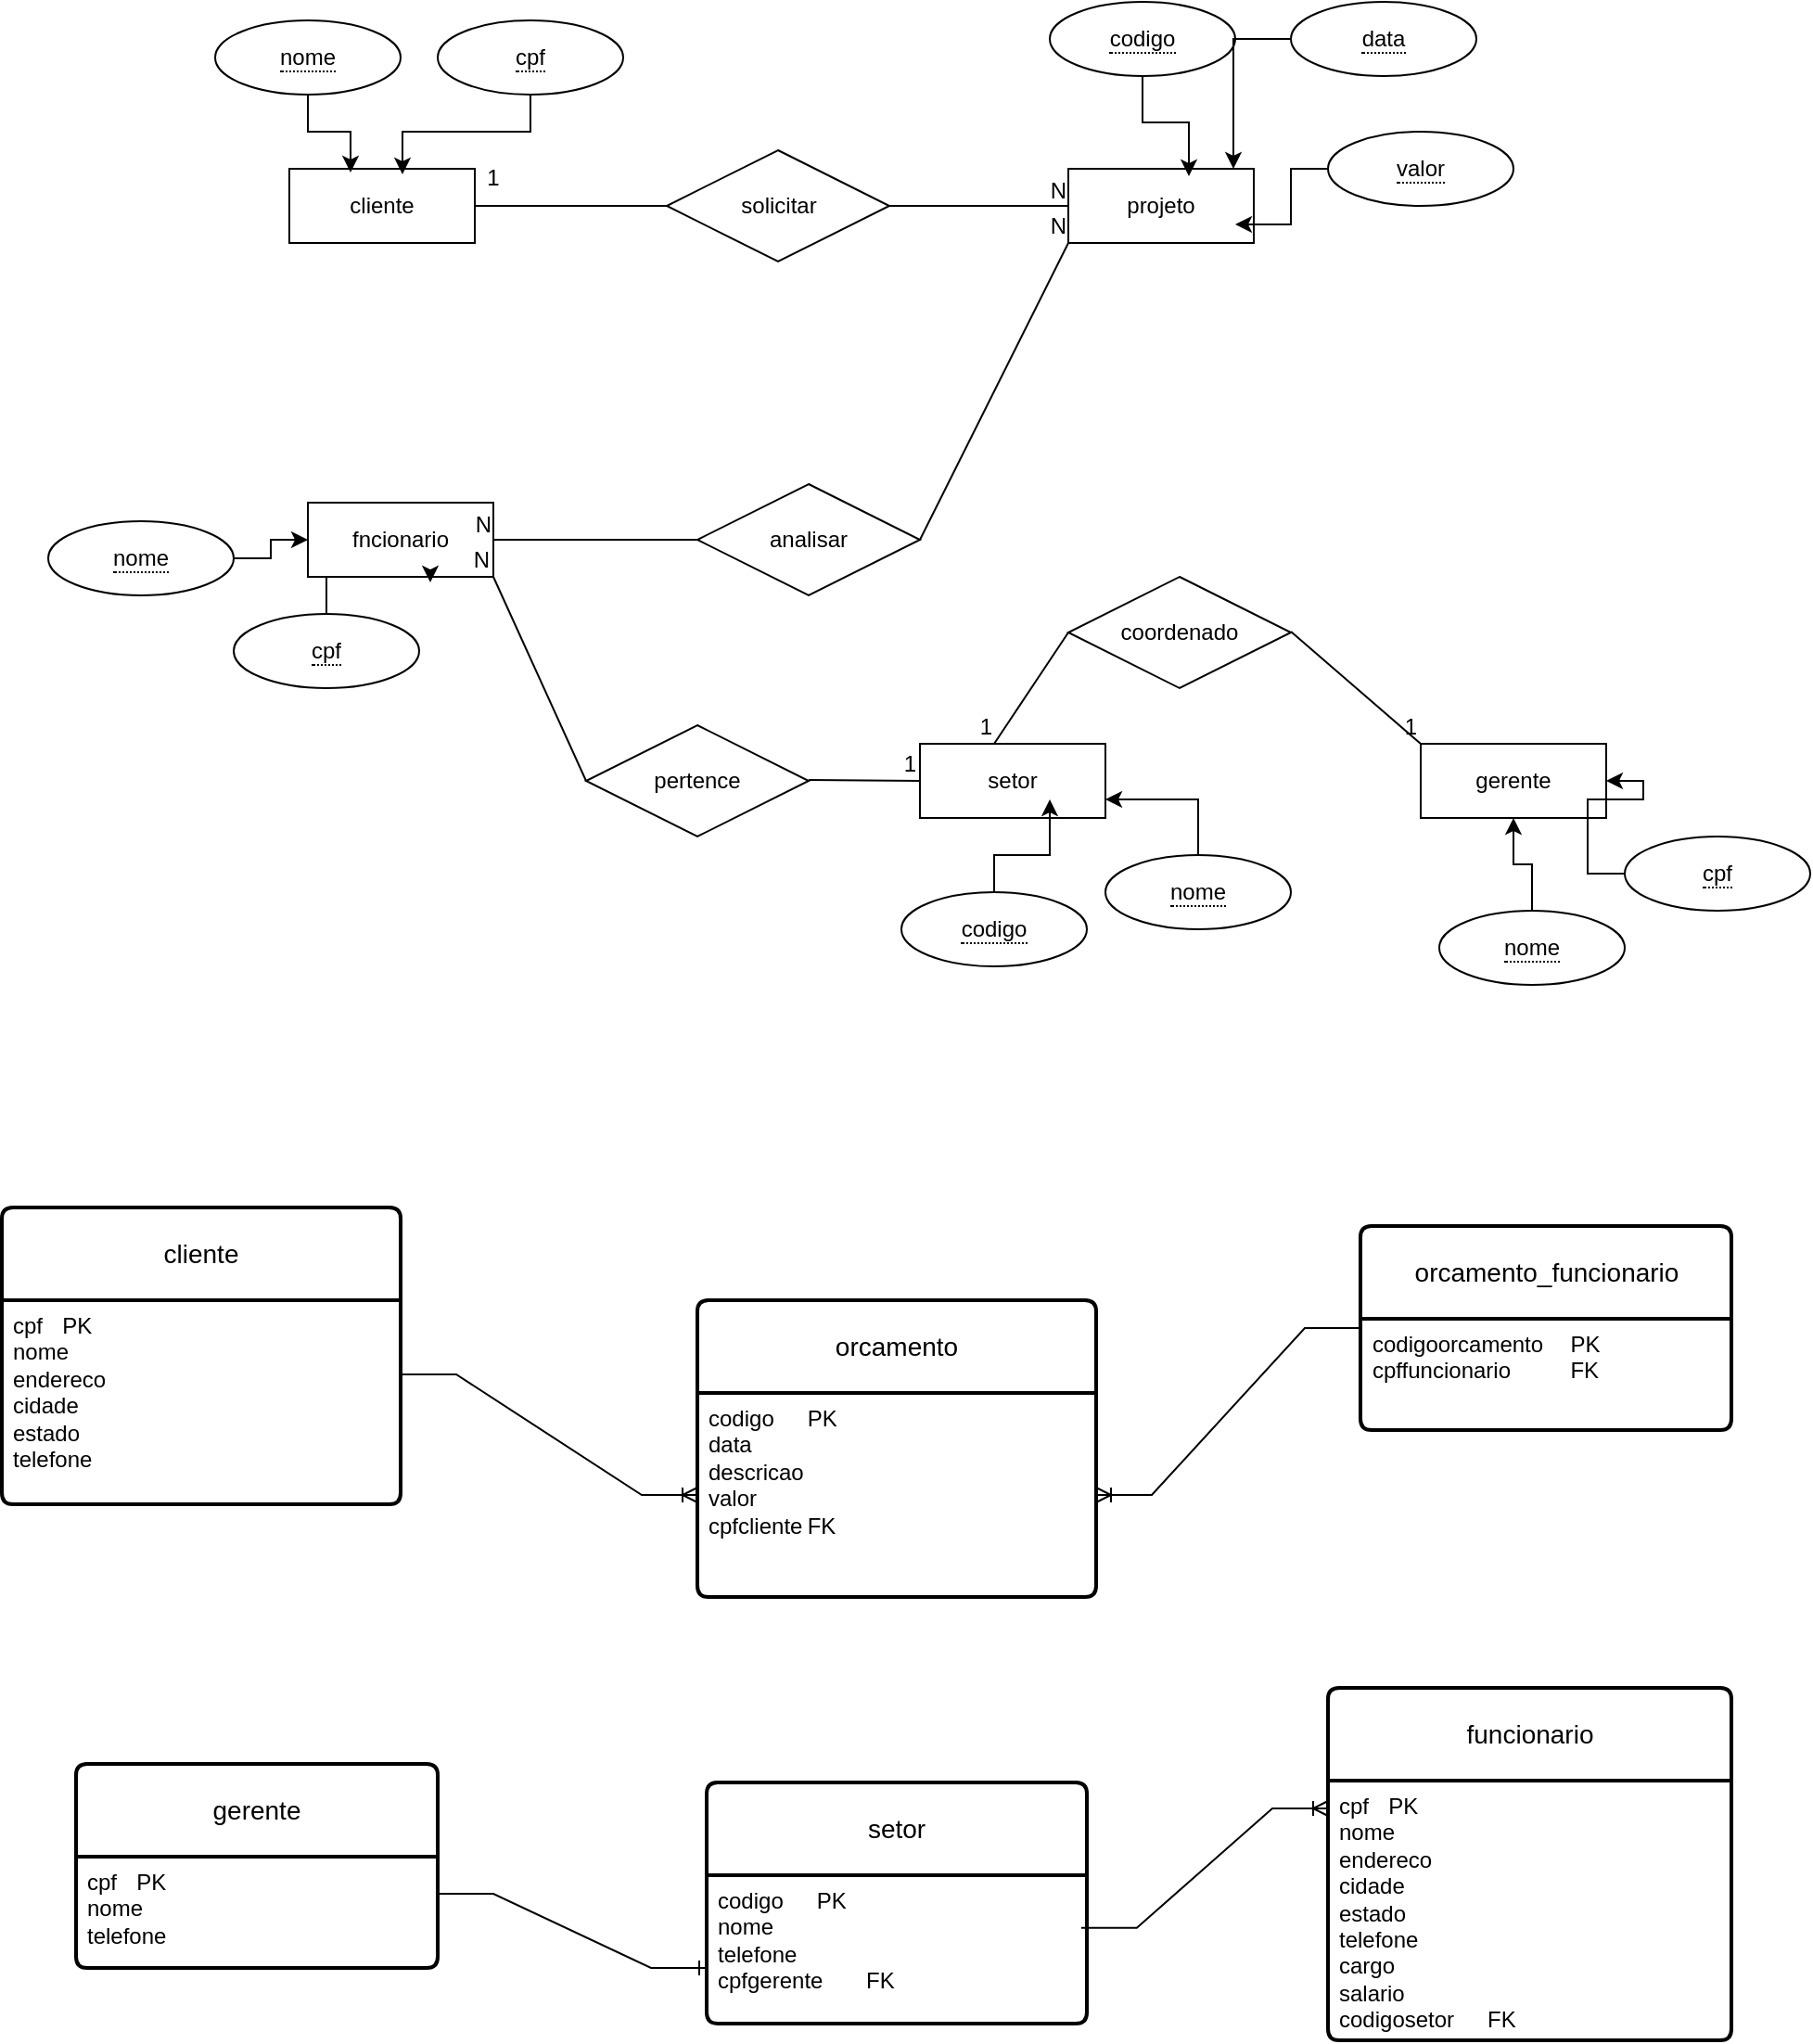 <mxfile version="24.7.13">
  <diagram name="Página-1" id="pJt1K_OJfnrEjlA0id4r">
    <mxGraphModel dx="1560" dy="383" grid="1" gridSize="10" guides="1" tooltips="1" connect="1" arrows="1" fold="1" page="1" pageScale="1" pageWidth="827" pageHeight="1169" math="0" shadow="0">
      <root>
        <mxCell id="0" />
        <mxCell id="1" parent="0" />
        <mxCell id="BrACDcXCTxAWTXi0tpyf-1" value="cliente" style="whiteSpace=wrap;html=1;align=center;" parent="1" vertex="1">
          <mxGeometry x="90" y="160" width="100" height="40" as="geometry" />
        </mxCell>
        <mxCell id="BrACDcXCTxAWTXi0tpyf-4" value="solicitar" style="shape=rhombus;perimeter=rhombusPerimeter;whiteSpace=wrap;html=1;align=center;" parent="1" vertex="1">
          <mxGeometry x="293.5" y="150" width="120" height="60" as="geometry" />
        </mxCell>
        <mxCell id="BrACDcXCTxAWTXi0tpyf-5" value="&lt;span style=&quot;border-bottom: 1px dotted&quot;&gt;cpf&lt;/span&gt;" style="ellipse;whiteSpace=wrap;html=1;align=center;" parent="1" vertex="1">
          <mxGeometry x="170" y="80" width="100" height="40" as="geometry" />
        </mxCell>
        <mxCell id="BrACDcXCTxAWTXi0tpyf-6" value="&lt;span style=&quot;border-bottom: 1px dotted&quot;&gt;nome&lt;/span&gt;" style="ellipse;whiteSpace=wrap;html=1;align=center;" parent="1" vertex="1">
          <mxGeometry x="50" y="80" width="100" height="40" as="geometry" />
        </mxCell>
        <mxCell id="BrACDcXCTxAWTXi0tpyf-7" style="edgeStyle=orthogonalEdgeStyle;rounded=0;orthogonalLoop=1;jettySize=auto;html=1;entryX=0.33;entryY=0.05;entryDx=0;entryDy=0;entryPerimeter=0;" parent="1" source="BrACDcXCTxAWTXi0tpyf-6" target="BrACDcXCTxAWTXi0tpyf-1" edge="1">
          <mxGeometry relative="1" as="geometry" />
        </mxCell>
        <mxCell id="BrACDcXCTxAWTXi0tpyf-8" style="edgeStyle=orthogonalEdgeStyle;rounded=0;orthogonalLoop=1;jettySize=auto;html=1;entryX=0.61;entryY=0.075;entryDx=0;entryDy=0;entryPerimeter=0;" parent="1" source="BrACDcXCTxAWTXi0tpyf-5" target="BrACDcXCTxAWTXi0tpyf-1" edge="1">
          <mxGeometry relative="1" as="geometry" />
        </mxCell>
        <mxCell id="BrACDcXCTxAWTXi0tpyf-9" value="projeto" style="whiteSpace=wrap;html=1;align=center;" parent="1" vertex="1">
          <mxGeometry x="510" y="160" width="100" height="40" as="geometry" />
        </mxCell>
        <mxCell id="BrACDcXCTxAWTXi0tpyf-10" value="&lt;span style=&quot;border-bottom: 1px dotted&quot;&gt;data&lt;/span&gt;" style="ellipse;whiteSpace=wrap;html=1;align=center;" parent="1" vertex="1">
          <mxGeometry x="630" y="70" width="100" height="40" as="geometry" />
        </mxCell>
        <mxCell id="BrACDcXCTxAWTXi0tpyf-11" value="&lt;span style=&quot;border-bottom: 1px dotted&quot;&gt;codigo&lt;/span&gt;" style="ellipse;whiteSpace=wrap;html=1;align=center;" parent="1" vertex="1">
          <mxGeometry x="500" y="70" width="100" height="40" as="geometry" />
        </mxCell>
        <mxCell id="BrACDcXCTxAWTXi0tpyf-12" value="&lt;span style=&quot;border-bottom: 1px dotted&quot;&gt;valor&lt;/span&gt;" style="ellipse;whiteSpace=wrap;html=1;align=center;" parent="1" vertex="1">
          <mxGeometry x="650" y="140" width="100" height="40" as="geometry" />
        </mxCell>
        <mxCell id="BrACDcXCTxAWTXi0tpyf-13" style="edgeStyle=orthogonalEdgeStyle;rounded=0;orthogonalLoop=1;jettySize=auto;html=1;entryX=0.65;entryY=0.1;entryDx=0;entryDy=0;entryPerimeter=0;" parent="1" source="BrACDcXCTxAWTXi0tpyf-11" target="BrACDcXCTxAWTXi0tpyf-9" edge="1">
          <mxGeometry relative="1" as="geometry" />
        </mxCell>
        <mxCell id="BrACDcXCTxAWTXi0tpyf-14" style="edgeStyle=orthogonalEdgeStyle;rounded=0;orthogonalLoop=1;jettySize=auto;html=1;entryX=0.89;entryY=0;entryDx=0;entryDy=0;entryPerimeter=0;" parent="1" source="BrACDcXCTxAWTXi0tpyf-10" target="BrACDcXCTxAWTXi0tpyf-9" edge="1">
          <mxGeometry relative="1" as="geometry" />
        </mxCell>
        <mxCell id="BrACDcXCTxAWTXi0tpyf-15" style="edgeStyle=orthogonalEdgeStyle;rounded=0;orthogonalLoop=1;jettySize=auto;html=1;entryX=0.9;entryY=0.75;entryDx=0;entryDy=0;entryPerimeter=0;" parent="1" source="BrACDcXCTxAWTXi0tpyf-12" target="BrACDcXCTxAWTXi0tpyf-9" edge="1">
          <mxGeometry relative="1" as="geometry" />
        </mxCell>
        <mxCell id="BrACDcXCTxAWTXi0tpyf-16" value="" style="endArrow=none;html=1;rounded=0;entryX=0;entryY=0.5;entryDx=0;entryDy=0;" parent="1" target="BrACDcXCTxAWTXi0tpyf-4" edge="1">
          <mxGeometry relative="1" as="geometry">
            <mxPoint x="190" y="180" as="sourcePoint" />
            <mxPoint x="280" y="180" as="targetPoint" />
          </mxGeometry>
        </mxCell>
        <mxCell id="BrACDcXCTxAWTXi0tpyf-17" value="" style="endArrow=none;html=1;rounded=0;entryX=0;entryY=0.5;entryDx=0;entryDy=0;exitX=1;exitY=0.5;exitDx=0;exitDy=0;" parent="1" source="BrACDcXCTxAWTXi0tpyf-4" target="BrACDcXCTxAWTXi0tpyf-9" edge="1">
          <mxGeometry relative="1" as="geometry">
            <mxPoint x="414" y="179" as="sourcePoint" />
            <mxPoint x="510" y="180" as="targetPoint" />
          </mxGeometry>
        </mxCell>
        <mxCell id="BrACDcXCTxAWTXi0tpyf-18" value="N" style="resizable=0;html=1;whiteSpace=wrap;align=right;verticalAlign=bottom;" parent="BrACDcXCTxAWTXi0tpyf-17" connectable="0" vertex="1">
          <mxGeometry x="1" relative="1" as="geometry" />
        </mxCell>
        <mxCell id="BrACDcXCTxAWTXi0tpyf-19" value="1" style="text;strokeColor=none;align=center;fillColor=none;html=1;verticalAlign=middle;whiteSpace=wrap;rounded=0;" parent="1" vertex="1">
          <mxGeometry x="170" y="150" width="60" height="30" as="geometry" />
        </mxCell>
        <mxCell id="BrACDcXCTxAWTXi0tpyf-20" value="fncionario" style="whiteSpace=wrap;html=1;align=center;" parent="1" vertex="1">
          <mxGeometry x="100" y="340" width="100" height="40" as="geometry" />
        </mxCell>
        <mxCell id="BrACDcXCTxAWTXi0tpyf-21" value="&lt;span style=&quot;border-bottom: 1px dotted&quot;&gt;cpf&lt;/span&gt;" style="ellipse;whiteSpace=wrap;html=1;align=center;" parent="1" vertex="1">
          <mxGeometry x="60" y="400" width="100" height="40" as="geometry" />
        </mxCell>
        <mxCell id="BrACDcXCTxAWTXi0tpyf-23" style="edgeStyle=orthogonalEdgeStyle;rounded=0;orthogonalLoop=1;jettySize=auto;html=1;entryX=0;entryY=0.5;entryDx=0;entryDy=0;" parent="1" source="BrACDcXCTxAWTXi0tpyf-22" target="BrACDcXCTxAWTXi0tpyf-20" edge="1">
          <mxGeometry relative="1" as="geometry" />
        </mxCell>
        <mxCell id="BrACDcXCTxAWTXi0tpyf-22" value="&lt;span style=&quot;border-bottom: 1px dotted&quot;&gt;nome&lt;/span&gt;" style="ellipse;whiteSpace=wrap;html=1;align=center;" parent="1" vertex="1">
          <mxGeometry x="-40" y="350" width="100" height="40" as="geometry" />
        </mxCell>
        <mxCell id="BrACDcXCTxAWTXi0tpyf-24" style="edgeStyle=orthogonalEdgeStyle;rounded=0;orthogonalLoop=1;jettySize=auto;html=1;entryX=0.66;entryY=1.075;entryDx=0;entryDy=0;entryPerimeter=0;" parent="1" source="BrACDcXCTxAWTXi0tpyf-21" target="BrACDcXCTxAWTXi0tpyf-20" edge="1">
          <mxGeometry relative="1" as="geometry" />
        </mxCell>
        <mxCell id="BrACDcXCTxAWTXi0tpyf-25" value="analisar" style="shape=rhombus;perimeter=rhombusPerimeter;whiteSpace=wrap;html=1;align=center;" parent="1" vertex="1">
          <mxGeometry x="310" y="330" width="120" height="60" as="geometry" />
        </mxCell>
        <mxCell id="BrACDcXCTxAWTXi0tpyf-27" value="" style="endArrow=none;html=1;rounded=0;entryX=0;entryY=1;entryDx=0;entryDy=0;exitX=1;exitY=0.5;exitDx=0;exitDy=0;" parent="1" source="BrACDcXCTxAWTXi0tpyf-25" target="BrACDcXCTxAWTXi0tpyf-9" edge="1">
          <mxGeometry relative="1" as="geometry">
            <mxPoint x="330" y="240" as="sourcePoint" />
            <mxPoint x="490" y="240" as="targetPoint" />
          </mxGeometry>
        </mxCell>
        <mxCell id="BrACDcXCTxAWTXi0tpyf-28" value="N" style="resizable=0;html=1;whiteSpace=wrap;align=right;verticalAlign=bottom;" parent="BrACDcXCTxAWTXi0tpyf-27" connectable="0" vertex="1">
          <mxGeometry x="1" relative="1" as="geometry" />
        </mxCell>
        <mxCell id="cvPGD0bj_H4vd6YWuBk_-1" value="pertence" style="shape=rhombus;perimeter=rhombusPerimeter;whiteSpace=wrap;html=1;align=center;" vertex="1" parent="1">
          <mxGeometry x="250" y="460" width="120" height="60" as="geometry" />
        </mxCell>
        <mxCell id="cvPGD0bj_H4vd6YWuBk_-2" value="setor" style="whiteSpace=wrap;html=1;align=center;" vertex="1" parent="1">
          <mxGeometry x="430" y="470" width="100" height="40" as="geometry" />
        </mxCell>
        <mxCell id="cvPGD0bj_H4vd6YWuBk_-3" value="&lt;span style=&quot;border-bottom: 1px dotted&quot;&gt;codigo&lt;/span&gt;" style="ellipse;whiteSpace=wrap;html=1;align=center;" vertex="1" parent="1">
          <mxGeometry x="420" y="550" width="100" height="40" as="geometry" />
        </mxCell>
        <mxCell id="cvPGD0bj_H4vd6YWuBk_-11" style="edgeStyle=orthogonalEdgeStyle;rounded=0;orthogonalLoop=1;jettySize=auto;html=1;entryX=1;entryY=0.75;entryDx=0;entryDy=0;" edge="1" parent="1" source="cvPGD0bj_H4vd6YWuBk_-4" target="cvPGD0bj_H4vd6YWuBk_-2">
          <mxGeometry relative="1" as="geometry" />
        </mxCell>
        <mxCell id="cvPGD0bj_H4vd6YWuBk_-4" value="&lt;span style=&quot;border-bottom: 1px dotted&quot;&gt;nome&lt;/span&gt;" style="ellipse;whiteSpace=wrap;html=1;align=center;" vertex="1" parent="1">
          <mxGeometry x="530" y="530" width="100" height="40" as="geometry" />
        </mxCell>
        <mxCell id="cvPGD0bj_H4vd6YWuBk_-5" value="coordenado" style="shape=rhombus;perimeter=rhombusPerimeter;whiteSpace=wrap;html=1;align=center;" vertex="1" parent="1">
          <mxGeometry x="510" y="380" width="120" height="60" as="geometry" />
        </mxCell>
        <mxCell id="cvPGD0bj_H4vd6YWuBk_-6" value="gerente" style="whiteSpace=wrap;html=1;align=center;" vertex="1" parent="1">
          <mxGeometry x="700" y="470" width="100" height="40" as="geometry" />
        </mxCell>
        <mxCell id="cvPGD0bj_H4vd6YWuBk_-9" style="edgeStyle=orthogonalEdgeStyle;rounded=0;orthogonalLoop=1;jettySize=auto;html=1;entryX=0.5;entryY=1;entryDx=0;entryDy=0;" edge="1" parent="1" source="cvPGD0bj_H4vd6YWuBk_-7" target="cvPGD0bj_H4vd6YWuBk_-6">
          <mxGeometry relative="1" as="geometry" />
        </mxCell>
        <mxCell id="cvPGD0bj_H4vd6YWuBk_-7" value="&lt;span style=&quot;border-bottom: 1px dotted&quot;&gt;nome&lt;/span&gt;" style="ellipse;whiteSpace=wrap;html=1;align=center;" vertex="1" parent="1">
          <mxGeometry x="710" y="560" width="100" height="40" as="geometry" />
        </mxCell>
        <mxCell id="cvPGD0bj_H4vd6YWuBk_-10" style="edgeStyle=orthogonalEdgeStyle;rounded=0;orthogonalLoop=1;jettySize=auto;html=1;entryX=1;entryY=0.5;entryDx=0;entryDy=0;" edge="1" parent="1" source="cvPGD0bj_H4vd6YWuBk_-8" target="cvPGD0bj_H4vd6YWuBk_-6">
          <mxGeometry relative="1" as="geometry" />
        </mxCell>
        <mxCell id="cvPGD0bj_H4vd6YWuBk_-8" value="&lt;span style=&quot;border-bottom: 1px dotted&quot;&gt;cpf&lt;/span&gt;" style="ellipse;whiteSpace=wrap;html=1;align=center;" vertex="1" parent="1">
          <mxGeometry x="810" y="520" width="100" height="40" as="geometry" />
        </mxCell>
        <mxCell id="cvPGD0bj_H4vd6YWuBk_-12" style="edgeStyle=orthogonalEdgeStyle;rounded=0;orthogonalLoop=1;jettySize=auto;html=1;entryX=0.7;entryY=0.75;entryDx=0;entryDy=0;entryPerimeter=0;" edge="1" parent="1" source="cvPGD0bj_H4vd6YWuBk_-3" target="cvPGD0bj_H4vd6YWuBk_-2">
          <mxGeometry relative="1" as="geometry" />
        </mxCell>
        <mxCell id="cvPGD0bj_H4vd6YWuBk_-13" value="" style="endArrow=none;html=1;rounded=0;entryX=1;entryY=1;entryDx=0;entryDy=0;exitX=0;exitY=0.5;exitDx=0;exitDy=0;" edge="1" parent="1" source="cvPGD0bj_H4vd6YWuBk_-1" target="BrACDcXCTxAWTXi0tpyf-20">
          <mxGeometry relative="1" as="geometry">
            <mxPoint x="200" y="440" as="sourcePoint" />
            <mxPoint x="360" y="440" as="targetPoint" />
          </mxGeometry>
        </mxCell>
        <mxCell id="cvPGD0bj_H4vd6YWuBk_-14" value="N" style="resizable=0;html=1;whiteSpace=wrap;align=right;verticalAlign=bottom;" connectable="0" vertex="1" parent="cvPGD0bj_H4vd6YWuBk_-13">
          <mxGeometry x="1" relative="1" as="geometry" />
        </mxCell>
        <mxCell id="cvPGD0bj_H4vd6YWuBk_-18" value="" style="endArrow=none;html=1;rounded=0;entryX=1;entryY=0.5;entryDx=0;entryDy=0;exitX=0;exitY=0.5;exitDx=0;exitDy=0;" edge="1" parent="1" source="BrACDcXCTxAWTXi0tpyf-25" target="BrACDcXCTxAWTXi0tpyf-20">
          <mxGeometry relative="1" as="geometry">
            <mxPoint x="200" y="440" as="sourcePoint" />
            <mxPoint x="360" y="440" as="targetPoint" />
          </mxGeometry>
        </mxCell>
        <mxCell id="cvPGD0bj_H4vd6YWuBk_-19" value="N" style="resizable=0;html=1;whiteSpace=wrap;align=right;verticalAlign=bottom;" connectable="0" vertex="1" parent="cvPGD0bj_H4vd6YWuBk_-18">
          <mxGeometry x="1" relative="1" as="geometry" />
        </mxCell>
        <mxCell id="cvPGD0bj_H4vd6YWuBk_-22" value="" style="endArrow=none;html=1;rounded=0;entryX=0;entryY=0.5;entryDx=0;entryDy=0;" edge="1" parent="1" target="cvPGD0bj_H4vd6YWuBk_-2">
          <mxGeometry relative="1" as="geometry">
            <mxPoint x="370" y="489.5" as="sourcePoint" />
            <mxPoint x="530" y="489.5" as="targetPoint" />
          </mxGeometry>
        </mxCell>
        <mxCell id="cvPGD0bj_H4vd6YWuBk_-23" value="1" style="resizable=0;html=1;whiteSpace=wrap;align=right;verticalAlign=bottom;" connectable="0" vertex="1" parent="cvPGD0bj_H4vd6YWuBk_-22">
          <mxGeometry x="1" relative="1" as="geometry" />
        </mxCell>
        <mxCell id="cvPGD0bj_H4vd6YWuBk_-26" value="" style="endArrow=none;html=1;rounded=0;entryX=0.4;entryY=0;entryDx=0;entryDy=0;entryPerimeter=0;exitX=0;exitY=0.5;exitDx=0;exitDy=0;" edge="1" parent="1" source="cvPGD0bj_H4vd6YWuBk_-5" target="cvPGD0bj_H4vd6YWuBk_-2">
          <mxGeometry relative="1" as="geometry">
            <mxPoint x="460" y="470" as="sourcePoint" />
            <mxPoint x="620" y="470" as="targetPoint" />
          </mxGeometry>
        </mxCell>
        <mxCell id="cvPGD0bj_H4vd6YWuBk_-27" value="1" style="resizable=0;html=1;whiteSpace=wrap;align=right;verticalAlign=bottom;" connectable="0" vertex="1" parent="cvPGD0bj_H4vd6YWuBk_-26">
          <mxGeometry x="1" relative="1" as="geometry" />
        </mxCell>
        <mxCell id="cvPGD0bj_H4vd6YWuBk_-28" value="" style="endArrow=none;html=1;rounded=0;entryX=0;entryY=0;entryDx=0;entryDy=0;" edge="1" parent="1" target="cvPGD0bj_H4vd6YWuBk_-6">
          <mxGeometry relative="1" as="geometry">
            <mxPoint x="630" y="409.5" as="sourcePoint" />
            <mxPoint x="790" y="409.5" as="targetPoint" />
          </mxGeometry>
        </mxCell>
        <mxCell id="cvPGD0bj_H4vd6YWuBk_-29" value="1" style="resizable=0;html=1;whiteSpace=wrap;align=right;verticalAlign=bottom;" connectable="0" vertex="1" parent="cvPGD0bj_H4vd6YWuBk_-28">
          <mxGeometry x="1" relative="1" as="geometry" />
        </mxCell>
        <mxCell id="cvPGD0bj_H4vd6YWuBk_-32" value="cliente" style="swimlane;childLayout=stackLayout;horizontal=1;startSize=50;horizontalStack=0;rounded=1;fontSize=14;fontStyle=0;strokeWidth=2;resizeParent=0;resizeLast=1;shadow=0;dashed=0;align=center;arcSize=4;whiteSpace=wrap;html=1;" vertex="1" parent="1">
          <mxGeometry x="-65" y="720" width="215" height="160" as="geometry" />
        </mxCell>
        <mxCell id="cvPGD0bj_H4vd6YWuBk_-33" value="cpf&lt;span style=&quot;white-space: pre;&quot;&gt;&#x9;&lt;/span&gt;PK&lt;div&gt;nome&lt;/div&gt;&lt;div&gt;endereco&lt;/div&gt;&lt;div&gt;cidade&lt;/div&gt;&lt;div&gt;estado&lt;/div&gt;&lt;div&gt;telefone&lt;/div&gt;" style="align=left;strokeColor=none;fillColor=none;spacingLeft=4;fontSize=12;verticalAlign=top;resizable=0;rotatable=0;part=1;html=1;" vertex="1" parent="cvPGD0bj_H4vd6YWuBk_-32">
          <mxGeometry y="50" width="215" height="110" as="geometry" />
        </mxCell>
        <mxCell id="cvPGD0bj_H4vd6YWuBk_-34" value="orcamento" style="swimlane;childLayout=stackLayout;horizontal=1;startSize=50;horizontalStack=0;rounded=1;fontSize=14;fontStyle=0;strokeWidth=2;resizeParent=0;resizeLast=1;shadow=0;dashed=0;align=center;arcSize=4;whiteSpace=wrap;html=1;" vertex="1" parent="1">
          <mxGeometry x="310" y="770" width="215" height="160" as="geometry" />
        </mxCell>
        <mxCell id="cvPGD0bj_H4vd6YWuBk_-35" value="codigo&lt;span style=&quot;white-space: pre;&quot;&gt;&#x9;&lt;/span&gt;PK&lt;div&gt;data&lt;/div&gt;&lt;div&gt;descricao&lt;/div&gt;&lt;div&gt;valor&lt;/div&gt;&lt;div&gt;cpfcliente&lt;span style=&quot;white-space: pre;&quot;&gt;&#x9;&lt;/span&gt;FK&lt;/div&gt;" style="align=left;strokeColor=none;fillColor=none;spacingLeft=4;fontSize=12;verticalAlign=top;resizable=0;rotatable=0;part=1;html=1;" vertex="1" parent="cvPGD0bj_H4vd6YWuBk_-34">
          <mxGeometry y="50" width="215" height="110" as="geometry" />
        </mxCell>
        <mxCell id="cvPGD0bj_H4vd6YWuBk_-36" value="orcamento_funcionario" style="swimlane;childLayout=stackLayout;horizontal=1;startSize=50;horizontalStack=0;rounded=1;fontSize=14;fontStyle=0;strokeWidth=2;resizeParent=0;resizeLast=1;shadow=0;dashed=0;align=center;arcSize=4;whiteSpace=wrap;html=1;" vertex="1" parent="1">
          <mxGeometry x="667.5" y="730" width="200" height="110" as="geometry" />
        </mxCell>
        <mxCell id="cvPGD0bj_H4vd6YWuBk_-37" value="codigoorcamento&lt;span style=&quot;white-space: pre;&quot;&gt;&#x9;&lt;/span&gt;PK&lt;div&gt;cpffuncionario&lt;span style=&quot;white-space: pre;&quot;&gt;&#x9;&lt;/span&gt;&lt;span style=&quot;white-space: pre;&quot;&gt;&#x9;&lt;/span&gt;FK&lt;/div&gt;" style="align=left;strokeColor=none;fillColor=none;spacingLeft=4;fontSize=12;verticalAlign=top;resizable=0;rotatable=0;part=1;html=1;" vertex="1" parent="cvPGD0bj_H4vd6YWuBk_-36">
          <mxGeometry y="50" width="200" height="60" as="geometry" />
        </mxCell>
        <mxCell id="cvPGD0bj_H4vd6YWuBk_-38" value="funcionario" style="swimlane;childLayout=stackLayout;horizontal=1;startSize=50;horizontalStack=0;rounded=1;fontSize=14;fontStyle=0;strokeWidth=2;resizeParent=0;resizeLast=1;shadow=0;dashed=0;align=center;arcSize=4;whiteSpace=wrap;html=1;" vertex="1" parent="1">
          <mxGeometry x="650" y="979" width="217.5" height="190" as="geometry" />
        </mxCell>
        <mxCell id="cvPGD0bj_H4vd6YWuBk_-39" value="cpf&lt;span style=&quot;white-space: pre;&quot;&gt;&#x9;&lt;/span&gt;PK&lt;div&gt;nome&lt;/div&gt;&lt;div&gt;endereco&lt;/div&gt;&lt;div&gt;cidade&lt;/div&gt;&lt;div&gt;estado&lt;/div&gt;&lt;div&gt;telefone&lt;/div&gt;&lt;div&gt;cargo&lt;/div&gt;&lt;div&gt;salario&lt;/div&gt;&lt;div&gt;codigosetor&lt;span style=&quot;white-space: pre;&quot;&gt;&#x9;&lt;/span&gt;FK&lt;/div&gt;" style="align=left;strokeColor=none;fillColor=none;spacingLeft=4;fontSize=12;verticalAlign=top;resizable=0;rotatable=0;part=1;html=1;" vertex="1" parent="cvPGD0bj_H4vd6YWuBk_-38">
          <mxGeometry y="50" width="217.5" height="140" as="geometry" />
        </mxCell>
        <mxCell id="cvPGD0bj_H4vd6YWuBk_-40" value="setor" style="swimlane;childLayout=stackLayout;horizontal=1;startSize=50;horizontalStack=0;rounded=1;fontSize=14;fontStyle=0;strokeWidth=2;resizeParent=0;resizeLast=1;shadow=0;dashed=0;align=center;arcSize=4;whiteSpace=wrap;html=1;" vertex="1" parent="1">
          <mxGeometry x="315" y="1030" width="205" height="130" as="geometry" />
        </mxCell>
        <mxCell id="cvPGD0bj_H4vd6YWuBk_-41" value="codigo&lt;span style=&quot;white-space: pre;&quot;&gt;&#x9;&lt;/span&gt;PK&lt;div&gt;nome&lt;/div&gt;&lt;div&gt;telefone&lt;/div&gt;&lt;div&gt;cpfgerente&lt;span style=&quot;white-space: pre;&quot;&gt;&#x9;&lt;/span&gt;FK&lt;/div&gt;" style="align=left;strokeColor=none;fillColor=none;spacingLeft=4;fontSize=12;verticalAlign=top;resizable=0;rotatable=0;part=1;html=1;" vertex="1" parent="cvPGD0bj_H4vd6YWuBk_-40">
          <mxGeometry y="50" width="205" height="80" as="geometry" />
        </mxCell>
        <mxCell id="cvPGD0bj_H4vd6YWuBk_-42" value="gerente" style="swimlane;childLayout=stackLayout;horizontal=1;startSize=50;horizontalStack=0;rounded=1;fontSize=14;fontStyle=0;strokeWidth=2;resizeParent=0;resizeLast=1;shadow=0;dashed=0;align=center;arcSize=4;whiteSpace=wrap;html=1;" vertex="1" parent="1">
          <mxGeometry x="-25" y="1020" width="195" height="110" as="geometry" />
        </mxCell>
        <mxCell id="cvPGD0bj_H4vd6YWuBk_-43" value="cpf&lt;span style=&quot;white-space: pre;&quot;&gt;&#x9;&lt;/span&gt;PK&lt;div&gt;nome&lt;/div&gt;&lt;div&gt;telefone&lt;/div&gt;" style="align=left;strokeColor=none;fillColor=none;spacingLeft=4;fontSize=12;verticalAlign=top;resizable=0;rotatable=0;part=1;html=1;" vertex="1" parent="cvPGD0bj_H4vd6YWuBk_-42">
          <mxGeometry y="50" width="195" height="60" as="geometry" />
        </mxCell>
        <mxCell id="cvPGD0bj_H4vd6YWuBk_-44" value="" style="edgeStyle=entityRelationEdgeStyle;fontSize=12;html=1;endArrow=ERoneToMany;rounded=0;entryX=0;entryY=0.5;entryDx=0;entryDy=0;" edge="1" parent="1" target="cvPGD0bj_H4vd6YWuBk_-35">
          <mxGeometry width="100" height="100" relative="1" as="geometry">
            <mxPoint x="150" y="810" as="sourcePoint" />
            <mxPoint x="250" y="710" as="targetPoint" />
            <Array as="points">
              <mxPoint x="50" y="760" />
            </Array>
          </mxGeometry>
        </mxCell>
        <mxCell id="cvPGD0bj_H4vd6YWuBk_-45" value="" style="edgeStyle=entityRelationEdgeStyle;fontSize=12;html=1;endArrow=ERoneToMany;rounded=0;entryX=1;entryY=0.5;entryDx=0;entryDy=0;exitX=0;exitY=0.5;exitDx=0;exitDy=0;" edge="1" parent="1" source="cvPGD0bj_H4vd6YWuBk_-36" target="cvPGD0bj_H4vd6YWuBk_-35">
          <mxGeometry width="100" height="100" relative="1" as="geometry">
            <mxPoint x="667" y="800" as="sourcePoint" />
            <mxPoint x="827" y="865" as="targetPoint" />
            <Array as="points">
              <mxPoint x="567" y="750" />
              <mxPoint x="857" y="940" />
            </Array>
          </mxGeometry>
        </mxCell>
        <mxCell id="cvPGD0bj_H4vd6YWuBk_-46" value="" style="edgeStyle=entityRelationEdgeStyle;fontSize=12;html=1;endArrow=ERoneToMany;rounded=0;entryX=0;entryY=0.5;entryDx=0;entryDy=0;exitX=0.985;exitY=0.355;exitDx=0;exitDy=0;exitPerimeter=0;" edge="1" parent="1" source="cvPGD0bj_H4vd6YWuBk_-41">
          <mxGeometry width="100" height="100" relative="1" as="geometry">
            <mxPoint x="490" y="979" as="sourcePoint" />
            <mxPoint x="650" y="1044" as="targetPoint" />
            <Array as="points">
              <mxPoint x="390" y="929" />
            </Array>
          </mxGeometry>
        </mxCell>
        <mxCell id="cvPGD0bj_H4vd6YWuBk_-47" value="" style="edgeStyle=entityRelationEdgeStyle;fontSize=12;html=1;endArrow=ERone;endFill=1;rounded=0;entryX=0;entryY=0.625;entryDx=0;entryDy=0;entryPerimeter=0;" edge="1" parent="1" target="cvPGD0bj_H4vd6YWuBk_-41">
          <mxGeometry width="100" height="100" relative="1" as="geometry">
            <mxPoint x="170" y="1090" as="sourcePoint" />
            <mxPoint x="270" y="990" as="targetPoint" />
          </mxGeometry>
        </mxCell>
      </root>
    </mxGraphModel>
  </diagram>
</mxfile>
